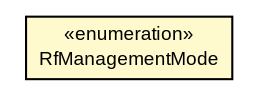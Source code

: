 #!/usr/local/bin/dot
#
# Class diagram 
# Generated by UMLGraph version R5_7_2-3-gee82a7 (http://www.umlgraph.org/)
#

digraph G {
	edge [fontname="arial",fontsize=10,labelfontname="arial",labelfontsize=10];
	node [fontname="arial",fontsize=10,shape=plaintext];
	nodesep=0.25;
	ranksep=0.5;
	// com.st.st25sdk.type5.st25dv.ST25DVTag.RfManagementMode
	c24410 [label=<<table title="com.st.st25sdk.type5.st25dv.ST25DVTag.RfManagementMode" border="0" cellborder="1" cellspacing="0" cellpadding="2" port="p" bgcolor="lemonChiffon" href="./ST25DVTag.RfManagementMode.html">
		<tr><td><table border="0" cellspacing="0" cellpadding="1">
<tr><td align="center" balign="center"> &#171;enumeration&#187; </td></tr>
<tr><td align="center" balign="center"> RfManagementMode </td></tr>
		</table></td></tr>
		</table>>, URL="./ST25DVTag.RfManagementMode.html", fontname="arial", fontcolor="black", fontsize=9.0];
}

